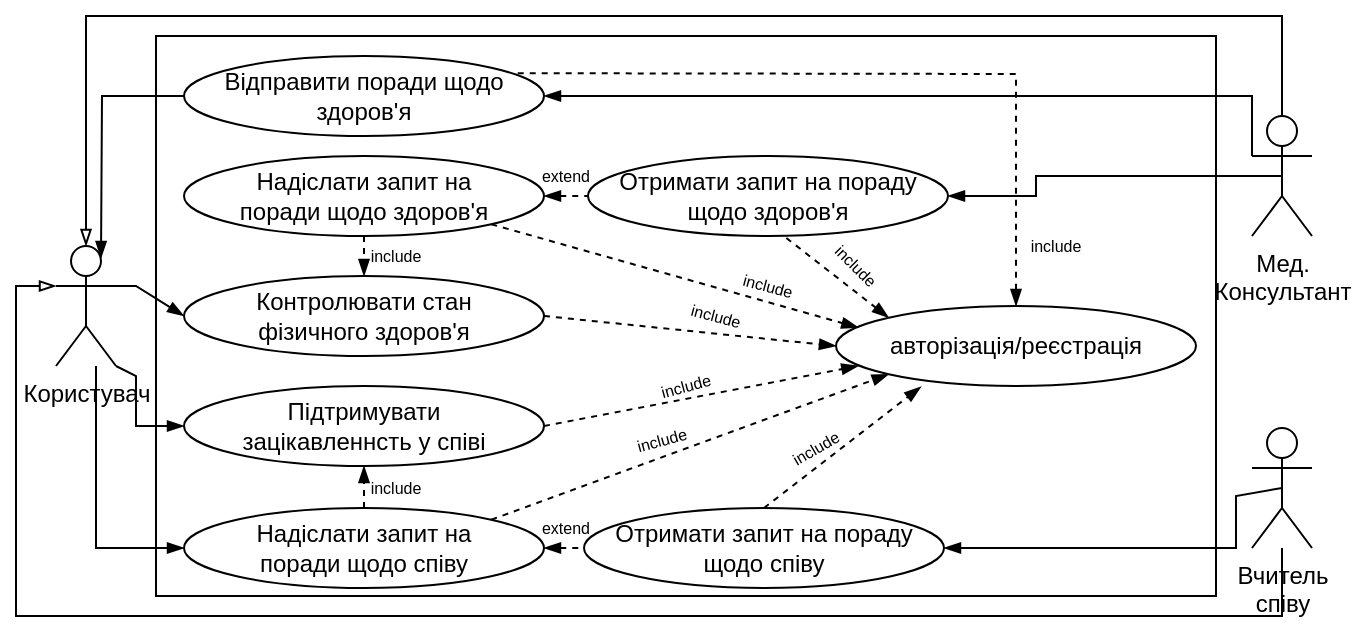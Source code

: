 <mxfile version="13.9.9" type="device"><diagram id="C5RBs43oDa-KdzZeNtuy" name="Page-1"><mxGraphModel dx="1024" dy="592" grid="1" gridSize="10" guides="1" tooltips="1" connect="1" arrows="1" fold="1" page="1" pageScale="1" pageWidth="827" pageHeight="1169" math="0" shadow="0"><root><mxCell id="WIyWlLk6GJQsqaUBKTNV-0"/><mxCell id="WIyWlLk6GJQsqaUBKTNV-1" parent="WIyWlLk6GJQsqaUBKTNV-0"/><mxCell id="383gzaSXwhzBvP8eZe2t-30" value="" style="rounded=0;whiteSpace=wrap;html=1;fillColor=none;fontSize=8;" parent="WIyWlLk6GJQsqaUBKTNV-1" vertex="1"><mxGeometry x="200" y="180" width="530" height="280" as="geometry"/></mxCell><mxCell id="zkfFHV4jXpPFQw0GAbJ--26" value="" style="endArrow=blockThin;shadow=0;strokeWidth=1;rounded=0;endFill=1;elbow=vertical;entryX=1;entryY=0.5;entryDx=0;entryDy=0;exitX=0;exitY=0.333;exitDx=0;exitDy=0;exitPerimeter=0;startArrow=none;startFill=0;" parent="WIyWlLk6GJQsqaUBKTNV-1" source="HAlKXmDzrB93N0-EfDcC-4" target="HAlKXmDzrB93N0-EfDcC-1" edge="1"><mxGeometry x="0.5" y="41" relative="1" as="geometry"><mxPoint x="160" y="310" as="sourcePoint"/><mxPoint x="160" y="380" as="targetPoint"/><mxPoint x="-40" y="32" as="offset"/><Array as="points"><mxPoint x="748" y="210"/></Array></mxGeometry></mxCell><mxCell id="HAlKXmDzrB93N0-EfDcC-0" value="Користувач" style="shape=umlActor;verticalLabelPosition=bottom;verticalAlign=top;html=1;" parent="WIyWlLk6GJQsqaUBKTNV-1" vertex="1"><mxGeometry x="150" y="285" width="30" height="60" as="geometry"/></mxCell><mxCell id="HAlKXmDzrB93N0-EfDcC-1" value="Відправити поради щодо здоров'я" style="ellipse;whiteSpace=wrap;html=1;" parent="WIyWlLk6GJQsqaUBKTNV-1" vertex="1"><mxGeometry x="214" y="190" width="180" height="40" as="geometry"/></mxCell><mxCell id="HAlKXmDzrB93N0-EfDcC-3" value="Надіслати запит на&lt;br&gt;поради щодо співу" style="ellipse;whiteSpace=wrap;html=1;" parent="WIyWlLk6GJQsqaUBKTNV-1" vertex="1"><mxGeometry x="214" y="416" width="180" height="40" as="geometry"/></mxCell><mxCell id="HAlKXmDzrB93N0-EfDcC-4" value="Мед.&lt;br&gt;Консультант" style="shape=umlActor;verticalLabelPosition=bottom;verticalAlign=top;html=1;" parent="WIyWlLk6GJQsqaUBKTNV-1" vertex="1"><mxGeometry x="748" y="220" width="30" height="60" as="geometry"/></mxCell><mxCell id="HAlKXmDzrB93N0-EfDcC-6" value="Вчитель&lt;br&gt;співу" style="shape=umlActor;verticalLabelPosition=bottom;verticalAlign=top;html=1;" parent="WIyWlLk6GJQsqaUBKTNV-1" vertex="1"><mxGeometry x="748" y="376" width="30" height="60" as="geometry"/></mxCell><mxCell id="383gzaSXwhzBvP8eZe2t-7" value="" style="endArrow=none;html=1;exitX=0.5;exitY=0;exitDx=0;exitDy=0;exitPerimeter=0;entryX=0.5;entryY=0;entryDx=0;entryDy=0;entryPerimeter=0;rounded=0;strokeWidth=1;jumpStyle=none;shadow=0;startArrow=blockThin;startFill=0;" parent="WIyWlLk6GJQsqaUBKTNV-1" source="HAlKXmDzrB93N0-EfDcC-0" target="HAlKXmDzrB93N0-EfDcC-4" edge="1"><mxGeometry width="50" height="50" relative="1" as="geometry"><mxPoint x="370" y="320" as="sourcePoint"/><mxPoint x="420" y="270" as="targetPoint"/><Array as="points"><mxPoint x="165" y="170"/><mxPoint x="763" y="170"/></Array></mxGeometry></mxCell><mxCell id="383gzaSXwhzBvP8eZe2t-8" value="" style="endArrow=none;html=1;exitX=0;exitY=0.333;exitDx=0;exitDy=0;exitPerimeter=0;rounded=0;strokeWidth=1;jumpStyle=none;shadow=0;startArrow=blockThin;startFill=0;" parent="WIyWlLk6GJQsqaUBKTNV-1" source="HAlKXmDzrB93N0-EfDcC-0" target="HAlKXmDzrB93N0-EfDcC-6" edge="1"><mxGeometry width="50" height="50" relative="1" as="geometry"><mxPoint x="134" y="660" as="sourcePoint"/><mxPoint x="665" y="470" as="targetPoint"/><Array as="points"><mxPoint x="130" y="305"/><mxPoint x="130" y="470"/><mxPoint x="637" y="470"/><mxPoint x="763" y="470"/></Array></mxGeometry></mxCell><mxCell id="383gzaSXwhzBvP8eZe2t-10" value="" style="endArrow=blockThin;html=1;shadow=0;strokeWidth=1;exitX=0;exitY=0.5;exitDx=0;exitDy=0;entryX=0.75;entryY=0.1;entryDx=0;entryDy=0;entryPerimeter=0;rounded=0;endFill=1;" parent="WIyWlLk6GJQsqaUBKTNV-1" source="HAlKXmDzrB93N0-EfDcC-1" target="HAlKXmDzrB93N0-EfDcC-0" edge="1"><mxGeometry width="50" height="50" relative="1" as="geometry"><mxPoint x="370" y="400" as="sourcePoint"/><mxPoint x="420" y="350" as="targetPoint"/><Array as="points"><mxPoint x="173" y="210"/></Array></mxGeometry></mxCell><mxCell id="383gzaSXwhzBvP8eZe2t-11" value="Підтримувати &lt;br&gt;зацікавленнсть у співі" style="ellipse;whiteSpace=wrap;html=1;" parent="WIyWlLk6GJQsqaUBKTNV-1" vertex="1"><mxGeometry x="214" y="355" width="180" height="40" as="geometry"/></mxCell><mxCell id="HAlKXmDzrB93N0-EfDcC-8" value="Отримати запит на пораду щодо співу" style="ellipse;whiteSpace=wrap;html=1;" parent="WIyWlLk6GJQsqaUBKTNV-1" vertex="1"><mxGeometry x="414" y="416" width="180" height="40" as="geometry"/></mxCell><mxCell id="383gzaSXwhzBvP8eZe2t-14" value="" style="endArrow=blockThin;shadow=0;strokeWidth=1;rounded=0;endFill=1;elbow=vertical;entryX=1;entryY=0.5;entryDx=0;entryDy=0;exitX=0.5;exitY=0.5;exitDx=0;exitDy=0;exitPerimeter=0;" parent="WIyWlLk6GJQsqaUBKTNV-1" source="HAlKXmDzrB93N0-EfDcC-6" target="HAlKXmDzrB93N0-EfDcC-8" edge="1"><mxGeometry x="0.5" y="41" relative="1" as="geometry"><mxPoint x="781" y="425" as="sourcePoint"/><mxPoint x="710" y="436" as="targetPoint"/><mxPoint x="-40" y="32" as="offset"/><Array as="points"><mxPoint x="740" y="410"/><mxPoint x="740" y="436"/></Array></mxGeometry></mxCell><mxCell id="383gzaSXwhzBvP8eZe2t-15" value="" style="endArrow=none;dashed=1;html=1;shadow=0;strokeWidth=1;entryX=0;entryY=0.5;entryDx=0;entryDy=0;endFill=0;startArrow=blockThin;startFill=1;exitX=1;exitY=0.5;exitDx=0;exitDy=0;" parent="WIyWlLk6GJQsqaUBKTNV-1" source="HAlKXmDzrB93N0-EfDcC-3" target="HAlKXmDzrB93N0-EfDcC-8" edge="1"><mxGeometry width="50" height="50" relative="1" as="geometry"><mxPoint x="400" y="495" as="sourcePoint"/><mxPoint x="450" y="440" as="targetPoint"/></mxGeometry></mxCell><mxCell id="383gzaSXwhzBvP8eZe2t-16" value="extend" style="text;html=1;strokeColor=none;fillColor=none;align=center;verticalAlign=middle;whiteSpace=wrap;rounded=0;fontSize=8;" parent="WIyWlLk6GJQsqaUBKTNV-1" vertex="1"><mxGeometry x="385" y="416" width="40" height="20" as="geometry"/></mxCell><mxCell id="383gzaSXwhzBvP8eZe2t-17" value="" style="endArrow=blockThin;html=1;shadow=0;strokeWidth=1;fontSize=8;entryX=0;entryY=0.5;entryDx=0;entryDy=0;rounded=0;endFill=1;" parent="WIyWlLk6GJQsqaUBKTNV-1" target="HAlKXmDzrB93N0-EfDcC-3" edge="1"><mxGeometry width="50" height="50" relative="1" as="geometry"><mxPoint x="170" y="345" as="sourcePoint"/><mxPoint x="420" y="340" as="targetPoint"/><Array as="points"><mxPoint x="170" y="436"/></Array></mxGeometry></mxCell><mxCell id="383gzaSXwhzBvP8eZe2t-18" value="" style="endArrow=blockThin;dashed=1;html=1;shadow=0;strokeColor=#000000;strokeWidth=1;fontSize=8;exitX=0.5;exitY=0;exitDx=0;exitDy=0;entryX=0.5;entryY=1;entryDx=0;entryDy=0;startArrow=none;startFill=0;endFill=1;" parent="WIyWlLk6GJQsqaUBKTNV-1" source="HAlKXmDzrB93N0-EfDcC-3" target="383gzaSXwhzBvP8eZe2t-11" edge="1"><mxGeometry width="50" height="50" relative="1" as="geometry"><mxPoint x="370" y="390" as="sourcePoint"/><mxPoint x="420" y="340" as="targetPoint"/></mxGeometry></mxCell><mxCell id="383gzaSXwhzBvP8eZe2t-19" value="include" style="text;html=1;strokeColor=none;fillColor=none;align=center;verticalAlign=middle;whiteSpace=wrap;rounded=0;fontSize=8;rotation=0;" parent="WIyWlLk6GJQsqaUBKTNV-1" vertex="1"><mxGeometry x="300" y="396" width="40" height="20" as="geometry"/></mxCell><mxCell id="383gzaSXwhzBvP8eZe2t-20" value="" style="endArrow=blockThin;html=1;shadow=0;strokeColor=#000000;strokeWidth=1;fontSize=8;entryX=0;entryY=0.5;entryDx=0;entryDy=0;rounded=0;endFill=1;exitX=1;exitY=1;exitDx=0;exitDy=0;exitPerimeter=0;" parent="WIyWlLk6GJQsqaUBKTNV-1" source="HAlKXmDzrB93N0-EfDcC-0" target="383gzaSXwhzBvP8eZe2t-11" edge="1"><mxGeometry width="50" height="50" relative="1" as="geometry"><mxPoint x="150" y="330" as="sourcePoint"/><mxPoint x="420" y="340" as="targetPoint"/><Array as="points"><mxPoint x="190" y="350"/><mxPoint x="190" y="375"/></Array></mxGeometry></mxCell><mxCell id="383gzaSXwhzBvP8eZe2t-21" value="Отримати запит на пораду щодо здоров'я" style="ellipse;whiteSpace=wrap;html=1;" parent="WIyWlLk6GJQsqaUBKTNV-1" vertex="1"><mxGeometry x="416" y="240" width="180" height="40" as="geometry"/></mxCell><mxCell id="383gzaSXwhzBvP8eZe2t-22" value="" style="endArrow=blockThin;html=1;shadow=0;strokeColor=#000000;strokeWidth=1;fontSize=8;exitX=0.5;exitY=0.5;exitDx=0;exitDy=0;exitPerimeter=0;entryX=1;entryY=0.5;entryDx=0;entryDy=0;endFill=1;rounded=0;" parent="WIyWlLk6GJQsqaUBKTNV-1" source="HAlKXmDzrB93N0-EfDcC-4" target="383gzaSXwhzBvP8eZe2t-21" edge="1"><mxGeometry width="50" height="50" relative="1" as="geometry"><mxPoint x="498" y="360" as="sourcePoint"/><mxPoint x="724" y="250" as="targetPoint"/><Array as="points"><mxPoint x="640" y="250"/><mxPoint x="640" y="260"/></Array></mxGeometry></mxCell><mxCell id="383gzaSXwhzBvP8eZe2t-23" value="Надіслати запит на&lt;br&gt;поради щодо здоров'я" style="ellipse;whiteSpace=wrap;html=1;" parent="WIyWlLk6GJQsqaUBKTNV-1" vertex="1"><mxGeometry x="214" y="240" width="180" height="40" as="geometry"/></mxCell><mxCell id="383gzaSXwhzBvP8eZe2t-24" value="Контролювати стан&lt;br&gt;фізичного здоров'я" style="ellipse;whiteSpace=wrap;html=1;" parent="WIyWlLk6GJQsqaUBKTNV-1" vertex="1"><mxGeometry x="214" y="300" width="180" height="40" as="geometry"/></mxCell><mxCell id="383gzaSXwhzBvP8eZe2t-25" value="" style="endArrow=blockThin;html=1;shadow=0;strokeColor=#000000;strokeWidth=1;fontSize=8;startArrow=none;startFill=0;endFill=1;entryX=0;entryY=0.5;entryDx=0;entryDy=0;exitX=1;exitY=0.333;exitDx=0;exitDy=0;exitPerimeter=0;rounded=0;" parent="WIyWlLk6GJQsqaUBKTNV-1" source="HAlKXmDzrB93N0-EfDcC-0" target="383gzaSXwhzBvP8eZe2t-24" edge="1"><mxGeometry width="50" height="50" relative="1" as="geometry"><mxPoint x="370" y="370" as="sourcePoint"/><mxPoint x="420" y="320" as="targetPoint"/><Array as="points"><mxPoint x="180" y="305"/><mxPoint x="190" y="305"/></Array></mxGeometry></mxCell><mxCell id="383gzaSXwhzBvP8eZe2t-26" value="extend" style="text;html=1;strokeColor=none;fillColor=none;align=center;verticalAlign=middle;whiteSpace=wrap;rounded=0;fontSize=8;" parent="WIyWlLk6GJQsqaUBKTNV-1" vertex="1"><mxGeometry x="385" y="240" width="40" height="20" as="geometry"/></mxCell><mxCell id="383gzaSXwhzBvP8eZe2t-27" value="" style="endArrow=none;dashed=1;html=1;shadow=0;strokeWidth=1;entryX=0;entryY=0.5;entryDx=0;entryDy=0;endFill=0;startArrow=blockThin;startFill=1;exitX=1;exitY=0.5;exitDx=0;exitDy=0;" parent="WIyWlLk6GJQsqaUBKTNV-1" source="383gzaSXwhzBvP8eZe2t-23" target="383gzaSXwhzBvP8eZe2t-21" edge="1"><mxGeometry width="50" height="50" relative="1" as="geometry"><mxPoint x="392" y="209" as="sourcePoint"/><mxPoint x="414" y="209.31" as="targetPoint"/></mxGeometry></mxCell><mxCell id="383gzaSXwhzBvP8eZe2t-28" value="include" style="text;html=1;strokeColor=none;fillColor=none;align=center;verticalAlign=middle;whiteSpace=wrap;rounded=0;fontSize=8;rotation=0;" parent="WIyWlLk6GJQsqaUBKTNV-1" vertex="1"><mxGeometry x="300" y="280" width="40" height="20" as="geometry"/></mxCell><mxCell id="383gzaSXwhzBvP8eZe2t-29" value="" style="endArrow=blockThin;dashed=1;html=1;shadow=0;strokeColor=#000000;strokeWidth=1;fontSize=8;rounded=0;endFill=1;entryX=0.5;entryY=0;entryDx=0;entryDy=0;exitX=0.5;exitY=1;exitDx=0;exitDy=0;" parent="WIyWlLk6GJQsqaUBKTNV-1" source="383gzaSXwhzBvP8eZe2t-23" target="383gzaSXwhzBvP8eZe2t-24" edge="1"><mxGeometry width="50" height="50" relative="1" as="geometry"><mxPoint x="370" y="350" as="sourcePoint"/><mxPoint x="420" y="300" as="targetPoint"/></mxGeometry></mxCell><mxCell id="FiHE433wJ5D-wxK2bPif-0" value="авторізація/реєстрація" style="ellipse;whiteSpace=wrap;html=1;" vertex="1" parent="WIyWlLk6GJQsqaUBKTNV-1"><mxGeometry x="540" y="315" width="180" height="40" as="geometry"/></mxCell><mxCell id="FiHE433wJ5D-wxK2bPif-2" value="" style="endArrow=blockThin;dashed=1;html=1;entryX=0;entryY=0.5;entryDx=0;entryDy=0;exitX=1;exitY=0.5;exitDx=0;exitDy=0;startArrow=none;startFill=0;endFill=1;" edge="1" parent="WIyWlLk6GJQsqaUBKTNV-1" source="383gzaSXwhzBvP8eZe2t-24" target="FiHE433wJ5D-wxK2bPif-0"><mxGeometry width="50" height="50" relative="1" as="geometry"><mxPoint x="390" y="340" as="sourcePoint"/><mxPoint x="440" y="290" as="targetPoint"/></mxGeometry></mxCell><mxCell id="FiHE433wJ5D-wxK2bPif-3" value="" style="endArrow=blockThin;dashed=1;html=1;entryX=0.062;entryY=0.27;entryDx=0;entryDy=0;exitX=1;exitY=1;exitDx=0;exitDy=0;startArrow=none;startFill=0;endFill=1;entryPerimeter=0;" edge="1" parent="WIyWlLk6GJQsqaUBKTNV-1" source="383gzaSXwhzBvP8eZe2t-23" target="FiHE433wJ5D-wxK2bPif-0"><mxGeometry width="50" height="50" relative="1" as="geometry"><mxPoint x="404" y="330" as="sourcePoint"/><mxPoint x="550" y="345" as="targetPoint"/></mxGeometry></mxCell><mxCell id="FiHE433wJ5D-wxK2bPif-4" value="" style="endArrow=blockThin;dashed=1;html=1;entryX=0;entryY=0;entryDx=0;entryDy=0;exitX=0.551;exitY=1.025;exitDx=0;exitDy=0;startArrow=none;startFill=0;endFill=1;exitPerimeter=0;" edge="1" parent="WIyWlLk6GJQsqaUBKTNV-1" source="383gzaSXwhzBvP8eZe2t-21" target="FiHE433wJ5D-wxK2bPif-0"><mxGeometry width="50" height="50" relative="1" as="geometry"><mxPoint x="377.64" y="284.142" as="sourcePoint"/><mxPoint x="561.16" y="335.8" as="targetPoint"/></mxGeometry></mxCell><mxCell id="FiHE433wJ5D-wxK2bPif-5" value="" style="endArrow=blockThin;dashed=1;html=1;entryX=0.062;entryY=0.75;entryDx=0;entryDy=0;exitX=1;exitY=0.5;exitDx=0;exitDy=0;startArrow=none;startFill=0;endFill=1;entryPerimeter=0;" edge="1" parent="WIyWlLk6GJQsqaUBKTNV-1" source="383gzaSXwhzBvP8eZe2t-11" target="FiHE433wJ5D-wxK2bPif-0"><mxGeometry width="50" height="50" relative="1" as="geometry"><mxPoint x="525.18" y="291" as="sourcePoint"/><mxPoint x="576.36" y="330.858" as="targetPoint"/></mxGeometry></mxCell><mxCell id="FiHE433wJ5D-wxK2bPif-6" value="" style="endArrow=blockThin;dashed=1;html=1;entryX=0;entryY=1;entryDx=0;entryDy=0;exitX=1;exitY=0;exitDx=0;exitDy=0;startArrow=none;startFill=0;endFill=1;" edge="1" parent="WIyWlLk6GJQsqaUBKTNV-1" source="HAlKXmDzrB93N0-EfDcC-3" target="FiHE433wJ5D-wxK2bPif-0"><mxGeometry width="50" height="50" relative="1" as="geometry"><mxPoint x="404" y="385" as="sourcePoint"/><mxPoint x="561.16" y="355" as="targetPoint"/></mxGeometry></mxCell><mxCell id="FiHE433wJ5D-wxK2bPif-7" value="" style="endArrow=blockThin;dashed=1;html=1;entryX=0.236;entryY=1.01;entryDx=0;entryDy=0;exitX=0.5;exitY=0;exitDx=0;exitDy=0;startArrow=none;startFill=0;endFill=1;entryPerimeter=0;" edge="1" parent="WIyWlLk6GJQsqaUBKTNV-1" source="HAlKXmDzrB93N0-EfDcC-8" target="FiHE433wJ5D-wxK2bPif-0"><mxGeometry width="50" height="50" relative="1" as="geometry"><mxPoint x="377.64" y="431.858" as="sourcePoint"/><mxPoint x="576.36" y="359.142" as="targetPoint"/></mxGeometry></mxCell><mxCell id="FiHE433wJ5D-wxK2bPif-8" value="" style="endArrow=blockThin;dashed=1;html=1;entryX=0.5;entryY=0;entryDx=0;entryDy=0;exitX=0.927;exitY=0.215;exitDx=0;exitDy=0;startArrow=none;startFill=0;endFill=1;exitPerimeter=0;rounded=0;" edge="1" parent="WIyWlLk6GJQsqaUBKTNV-1" source="HAlKXmDzrB93N0-EfDcC-1" target="FiHE433wJ5D-wxK2bPif-0"><mxGeometry width="50" height="50" relative="1" as="geometry"><mxPoint x="514" y="426" as="sourcePoint"/><mxPoint x="592.48" y="365.4" as="targetPoint"/><Array as="points"><mxPoint x="630" y="199"/></Array></mxGeometry></mxCell><mxCell id="FiHE433wJ5D-wxK2bPif-9" value="include" style="text;html=1;strokeColor=none;fillColor=none;align=center;verticalAlign=middle;whiteSpace=wrap;rounded=0;fontSize=8;rotation=-15;" vertex="1" parent="WIyWlLk6GJQsqaUBKTNV-1"><mxGeometry x="433" y="372" width="40" height="20" as="geometry"/></mxCell><mxCell id="FiHE433wJ5D-wxK2bPif-11" value="include" style="text;html=1;strokeColor=none;fillColor=none;align=center;verticalAlign=middle;whiteSpace=wrap;rounded=0;fontSize=8;rotation=-30;" vertex="1" parent="WIyWlLk6GJQsqaUBKTNV-1"><mxGeometry x="510" y="376" width="40" height="20" as="geometry"/></mxCell><mxCell id="FiHE433wJ5D-wxK2bPif-12" value="include" style="text;html=1;strokeColor=none;fillColor=none;align=center;verticalAlign=middle;whiteSpace=wrap;rounded=0;fontSize=8;rotation=-15;" vertex="1" parent="WIyWlLk6GJQsqaUBKTNV-1"><mxGeometry x="445" y="345" width="40" height="20" as="geometry"/></mxCell><mxCell id="FiHE433wJ5D-wxK2bPif-13" value="include" style="text;html=1;strokeColor=none;fillColor=none;align=center;verticalAlign=middle;whiteSpace=wrap;rounded=0;fontSize=8;rotation=15;" vertex="1" parent="WIyWlLk6GJQsqaUBKTNV-1"><mxGeometry x="460" y="310" width="40" height="20" as="geometry"/></mxCell><mxCell id="FiHE433wJ5D-wxK2bPif-14" value="include" style="text;html=1;strokeColor=none;fillColor=none;align=center;verticalAlign=middle;whiteSpace=wrap;rounded=0;fontSize=8;rotation=15;" vertex="1" parent="WIyWlLk6GJQsqaUBKTNV-1"><mxGeometry x="486" y="295" width="40" height="20" as="geometry"/></mxCell><mxCell id="FiHE433wJ5D-wxK2bPif-15" value="include" style="text;html=1;strokeColor=none;fillColor=none;align=center;verticalAlign=middle;whiteSpace=wrap;rounded=0;fontSize=8;rotation=45;" vertex="1" parent="WIyWlLk6GJQsqaUBKTNV-1"><mxGeometry x="530" y="285" width="40" height="20" as="geometry"/></mxCell><mxCell id="FiHE433wJ5D-wxK2bPif-17" value="include" style="text;html=1;strokeColor=none;fillColor=none;align=center;verticalAlign=middle;whiteSpace=wrap;rounded=0;fontSize=8;rotation=0;" vertex="1" parent="WIyWlLk6GJQsqaUBKTNV-1"><mxGeometry x="630" y="275" width="40" height="20" as="geometry"/></mxCell></root></mxGraphModel></diagram></mxfile>